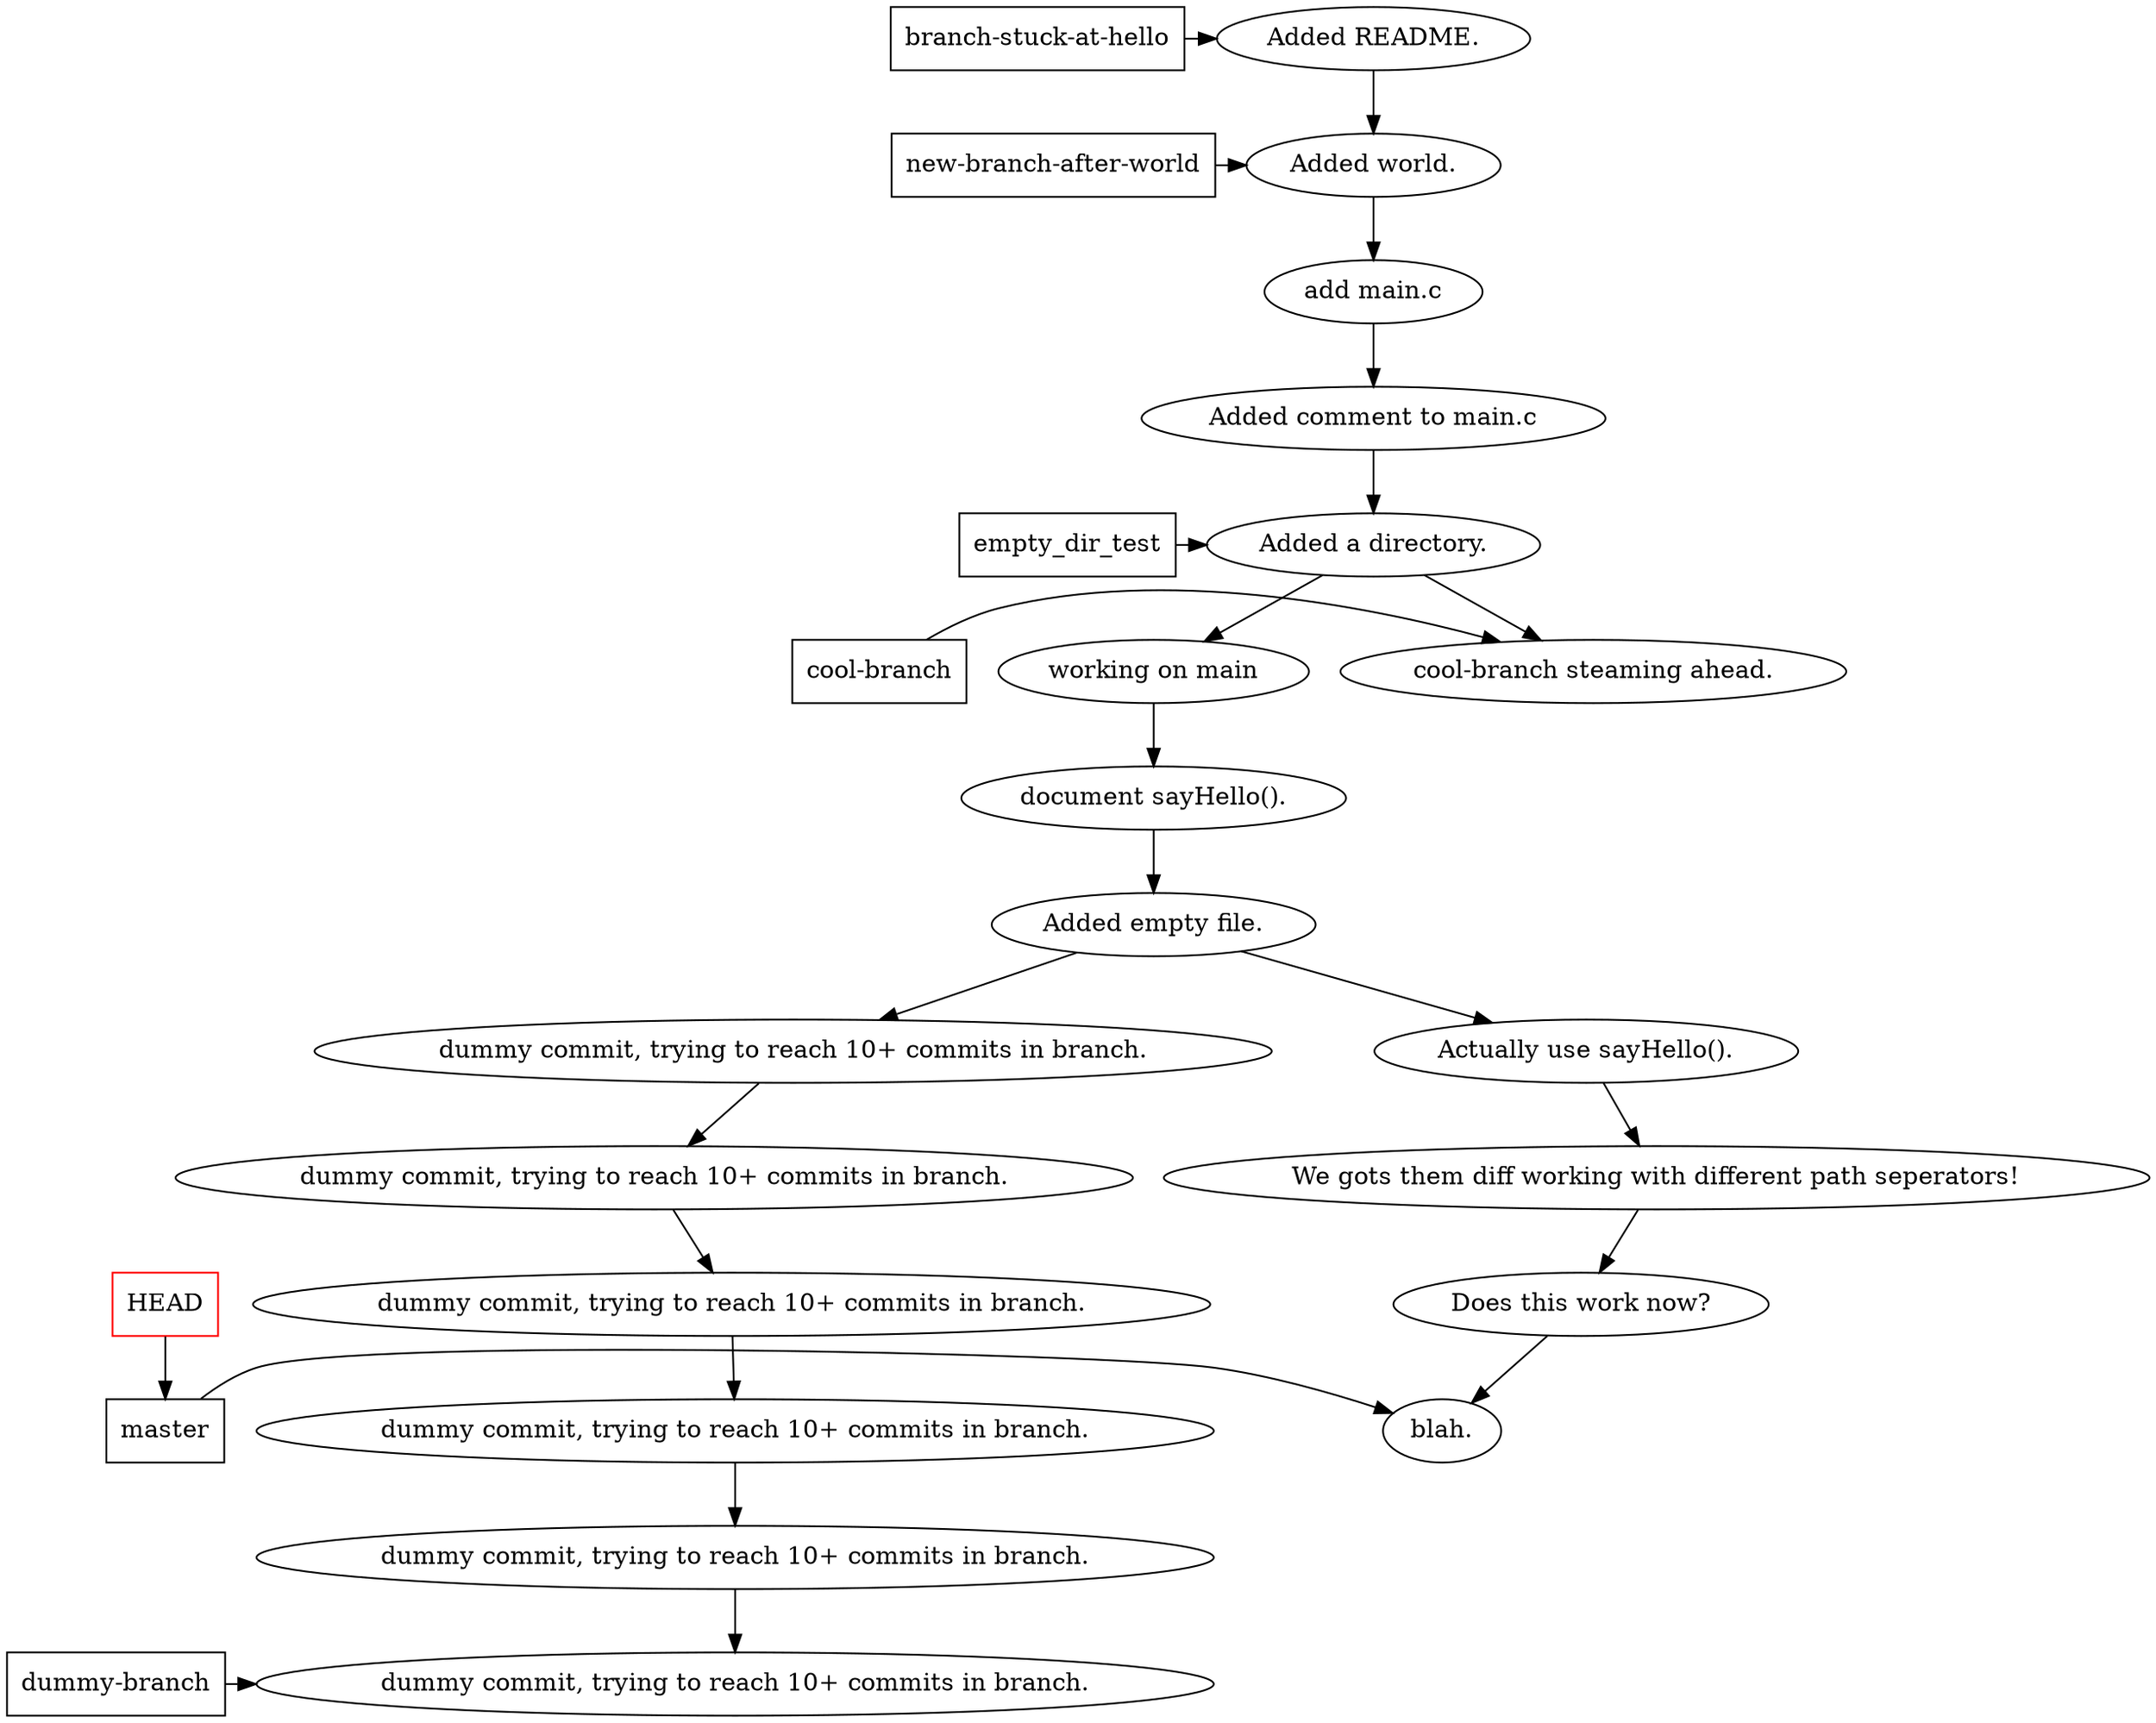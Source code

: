 digraph lvc {
rankdir="TB";
commit_15b2b404ecac9b7a48fb0f9c5cd0ef3c64db764b157848665354c518e2131a33 [label="dummy commit, trying to reach 10+ commits in branch."]
commit_15eac1605ad387cd6f774ae5aece636bce588b2f9a5d053ef58a587e44b2993e -> commit_15b2b404ecac9b7a48fb0f9c5cd0ef3c64db764b157848665354c518e2131a33 [label=""]
commit_15eac1605ad387cd6f774ae5aece636bce588b2f9a5d053ef58a587e44b2993e [label="dummy commit, trying to reach 10+ commits in branch."]
commit_7aae43f8866192da72bb733a058b393f612eedcb19ac61ccd6570196b8e06def -> commit_15eac1605ad387cd6f774ae5aece636bce588b2f9a5d053ef58a587e44b2993e [label=""]
commit_1dbd2a4329f2e882418d3650afd1901b948e6bad044fdb67916d110ebf348777 [label="document sayHello()."]
commit_4aea27cad0def91c2c4b0b5958d242aceb9dc00c2c3b7ac7c4118d4f8d28d591 -> commit_1dbd2a4329f2e882418d3650afd1901b948e6bad044fdb67916d110ebf348777 [label=""]
commit_2773dcedad6c2b1e21827f2828e05a5d117358f5ecdef21cbdf039f3da335374 [label="Actually use sayHello()."]
commit_7aae43f8866192da72bb733a058b393f612eedcb19ac61ccd6570196b8e06def -> commit_2773dcedad6c2b1e21827f2828e05a5d117358f5ecdef21cbdf039f3da335374 [label=""]
commit_2c7865f892e3c1194eb0d9fb4e8291583551d6bec3543f657ed7be2e4a40b6c4 [label="Added README."]
commit_2debd558e01bc5ce8d819a4bbe498f9ee81e960546b448b06c46e8e77a99bc59 [label="dummy commit, trying to reach 10+ commits in branch."]
commit_a942b20cc5174ec1bedb2c9339dcbe38cbad83eed37f0cfaeff13a9deb8ac6f4 -> commit_2debd558e01bc5ce8d819a4bbe498f9ee81e960546b448b06c46e8e77a99bc59 [label=""]
commit_39f59579e172b0033c4667b1da679934c73c3c5a5394d7f09d9728e56747b8ef [label="add main.c"]
commit_4da18222c56e41525b8ae48f7486353c601285b9aaca18ee35cad492cefe2593 -> commit_39f59579e172b0033c4667b1da679934c73c3c5a5394d7f09d9728e56747b8ef [label=""]
commit_4aea27cad0def91c2c4b0b5958d242aceb9dc00c2c3b7ac7c4118d4f8d28d591 [label="working on main"]
commit_ee0ec7a166995007d074390fec3c7587a46a515e412d3d49be7b82aca8a527c9 -> commit_4aea27cad0def91c2c4b0b5958d242aceb9dc00c2c3b7ac7c4118d4f8d28d591 [label=""]
commit_4da18222c56e41525b8ae48f7486353c601285b9aaca18ee35cad492cefe2593 [label="Added world."]
commit_2c7865f892e3c1194eb0d9fb4e8291583551d6bec3543f657ed7be2e4a40b6c4 -> commit_4da18222c56e41525b8ae48f7486353c601285b9aaca18ee35cad492cefe2593 [label=""]
commit_54171a0a630f981a6989a36ee493c03a2f6d607127532a6f30f7d7f719614d14 [label="cool-branch steaming ahead."]
commit_ee0ec7a166995007d074390fec3c7587a46a515e412d3d49be7b82aca8a527c9 -> commit_54171a0a630f981a6989a36ee493c03a2f6d607127532a6f30f7d7f719614d14 [label=""]
commit_6c769520c9d67fdfb675f837c93d5e58cedc3fb00e2fa9346e7d51957f1a2da0 [label="Added comment to main.c"]
commit_39f59579e172b0033c4667b1da679934c73c3c5a5394d7f09d9728e56747b8ef -> commit_6c769520c9d67fdfb675f837c93d5e58cedc3fb00e2fa9346e7d51957f1a2da0 [label=""]
commit_7aae43f8866192da72bb733a058b393f612eedcb19ac61ccd6570196b8e06def [label="Added empty file."]
commit_1dbd2a4329f2e882418d3650afd1901b948e6bad044fdb67916d110ebf348777 -> commit_7aae43f8866192da72bb733a058b393f612eedcb19ac61ccd6570196b8e06def [label=""]
commit_7ff0440bf52b6f82fbb1c0414a964f1b88664f2d318a7c559bb613439001596c [label="Does this work now?"]
commit_ae895d393aea5fb4a073b30ed17d5d18583031c9442d77e883f9e861c66706be -> commit_7ff0440bf52b6f82fbb1c0414a964f1b88664f2d318a7c559bb613439001596c [label=""]
commit_a942b20cc5174ec1bedb2c9339dcbe38cbad83eed37f0cfaeff13a9deb8ac6f4 [label="dummy commit, trying to reach 10+ commits in branch."]
commit_aee63da29926eee9d9467be3fe5be8e8c023a45b407638944ede287718eda9cb -> commit_a942b20cc5174ec1bedb2c9339dcbe38cbad83eed37f0cfaeff13a9deb8ac6f4 [label=""]
commit_ae895d393aea5fb4a073b30ed17d5d18583031c9442d77e883f9e861c66706be [label="We gots them diff working with different path seperators!"]
commit_2773dcedad6c2b1e21827f2828e05a5d117358f5ecdef21cbdf039f3da335374 -> commit_ae895d393aea5fb4a073b30ed17d5d18583031c9442d77e883f9e861c66706be [label=""]
commit_aee63da29926eee9d9467be3fe5be8e8c023a45b407638944ede287718eda9cb [label="dummy commit, trying to reach 10+ commits in branch."]
commit_d7946d6b128610b2218129658831548c46cd1af415efe5bed204aedef8428ae6 -> commit_aee63da29926eee9d9467be3fe5be8e8c023a45b407638944ede287718eda9cb [label=""]
commit_cd39c2b5397521864950ebd1fda1e6389a4607f7047dbd557ce7477bcb9d2851 [label="blah."]
commit_7ff0440bf52b6f82fbb1c0414a964f1b88664f2d318a7c559bb613439001596c -> commit_cd39c2b5397521864950ebd1fda1e6389a4607f7047dbd557ce7477bcb9d2851 [label=""]
commit_d7946d6b128610b2218129658831548c46cd1af415efe5bed204aedef8428ae6 [label="dummy commit, trying to reach 10+ commits in branch."]
commit_15b2b404ecac9b7a48fb0f9c5cd0ef3c64db764b157848665354c518e2131a33 -> commit_d7946d6b128610b2218129658831548c46cd1af415efe5bed204aedef8428ae6 [label=""]
commit_ee0ec7a166995007d074390fec3c7587a46a515e412d3d49be7b82aca8a527c9 [label="Added a directory."]
commit_6c769520c9d67fdfb675f837c93d5e58cedc3fb00e2fa9346e7d51957f1a2da0 -> commit_ee0ec7a166995007d074390fec3c7587a46a515e412d3d49be7b82aca8a527c9 [label=""]
"branch-stuck-at-hello" [shape=box]
{rank=same; "branch-stuck-at-hello" -> commit_2c7865f892e3c1194eb0d9fb4e8291583551d6bec3543f657ed7be2e4a40b6c4}
"cool-branch" [shape=box]
{rank=same; "cool-branch" -> commit_54171a0a630f981a6989a36ee493c03a2f6d607127532a6f30f7d7f719614d14}
"dummy-branch" [shape=box]
{rank=same; "dummy-branch" -> commit_2debd558e01bc5ce8d819a4bbe498f9ee81e960546b448b06c46e8e77a99bc59}
"empty_dir_test" [shape=box]
{rank=same; "empty_dir_test" -> commit_ee0ec7a166995007d074390fec3c7587a46a515e412d3d49be7b82aca8a527c9}
"master" [shape=box]
{rank=same; "master" -> commit_cd39c2b5397521864950ebd1fda1e6389a4607f7047dbd557ce7477bcb9d2851}
"new-branch-after-world" [shape=box]
{rank=same; "new-branch-after-world" -> commit_4da18222c56e41525b8ae48f7486353c601285b9aaca18ee35cad492cefe2593}
HEAD [shape=box, color=red]
HEAD -> "master"
}

